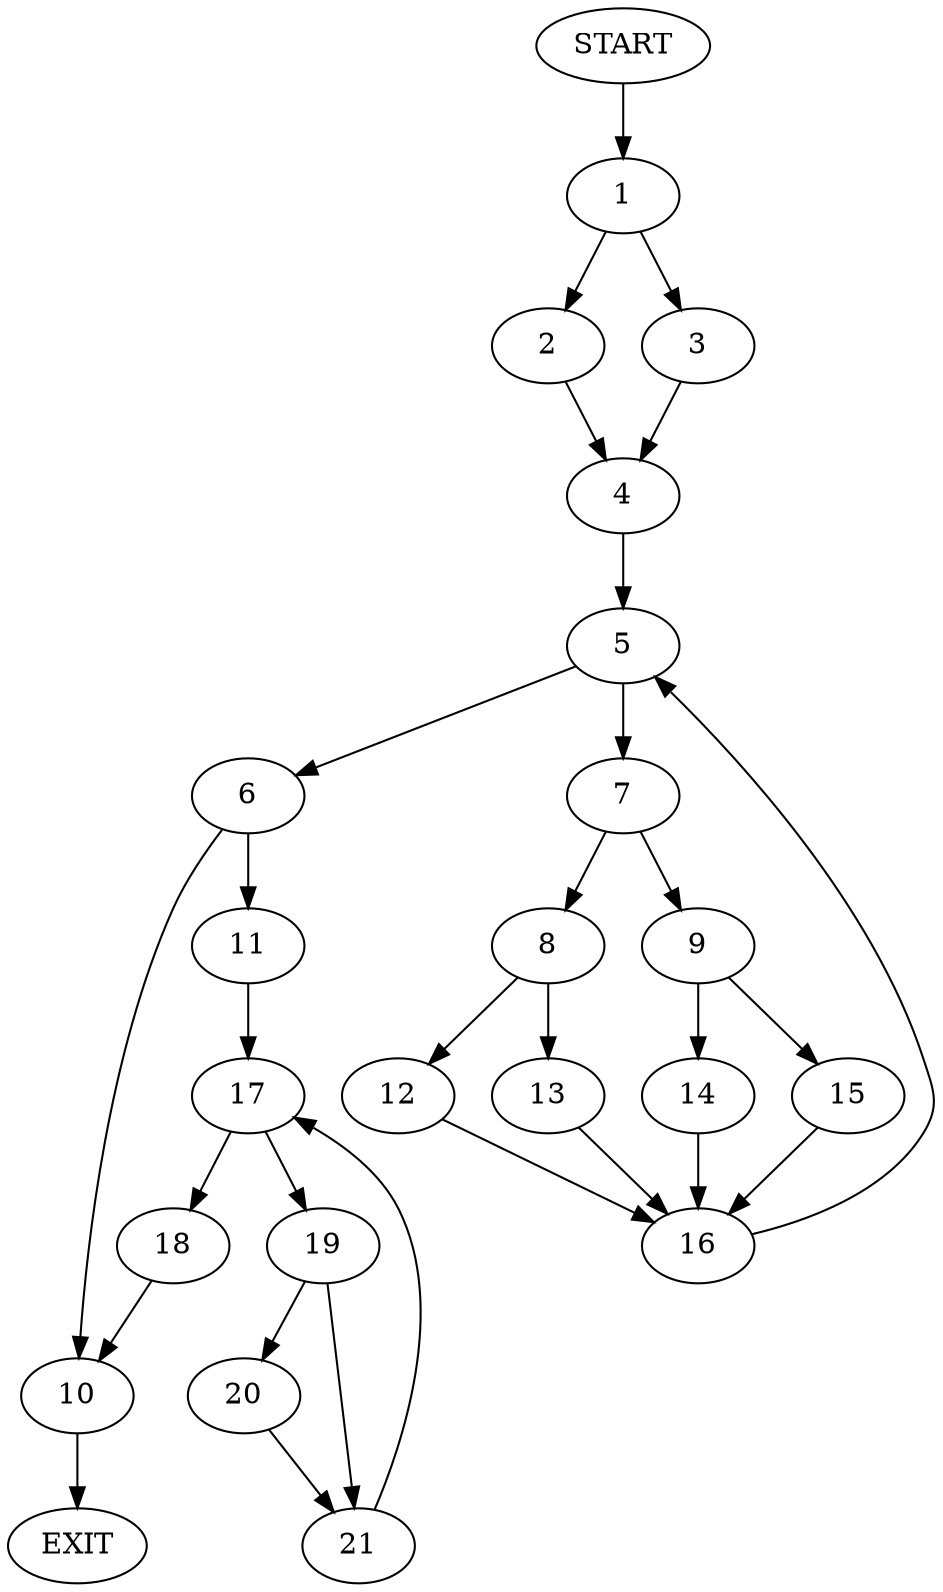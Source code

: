 digraph {
0 [label="START"]
22 [label="EXIT"]
0 -> 1
1 -> 2
1 -> 3
3 -> 4
2 -> 4
4 -> 5
5 -> 6
5 -> 7
7 -> 8
7 -> 9
6 -> 10
6 -> 11
8 -> 12
8 -> 13
9 -> 14
9 -> 15
13 -> 16
12 -> 16
16 -> 5
14 -> 16
15 -> 16
11 -> 17
10 -> 22
17 -> 18
17 -> 19
19 -> 20
19 -> 21
18 -> 10
21 -> 17
20 -> 21
}
